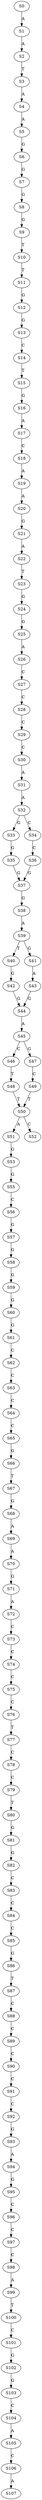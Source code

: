strict digraph  {
	S0 -> S1 [ label = A ];
	S1 -> S2 [ label = A ];
	S2 -> S3 [ label = T ];
	S3 -> S4 [ label = A ];
	S4 -> S5 [ label = A ];
	S5 -> S6 [ label = G ];
	S6 -> S7 [ label = G ];
	S7 -> S8 [ label = G ];
	S8 -> S9 [ label = G ];
	S9 -> S10 [ label = T ];
	S10 -> S11 [ label = T ];
	S11 -> S12 [ label = G ];
	S12 -> S13 [ label = G ];
	S13 -> S14 [ label = C ];
	S14 -> S15 [ label = T ];
	S15 -> S16 [ label = G ];
	S16 -> S17 [ label = A ];
	S17 -> S18 [ label = C ];
	S18 -> S19 [ label = A ];
	S19 -> S20 [ label = A ];
	S20 -> S21 [ label = G ];
	S21 -> S22 [ label = A ];
	S22 -> S23 [ label = T ];
	S23 -> S24 [ label = G ];
	S24 -> S25 [ label = G ];
	S25 -> S26 [ label = A ];
	S26 -> S27 [ label = C ];
	S27 -> S28 [ label = C ];
	S28 -> S29 [ label = C ];
	S29 -> S30 [ label = C ];
	S30 -> S31 [ label = A ];
	S31 -> S32 [ label = A ];
	S32 -> S33 [ label = G ];
	S32 -> S34 [ label = C ];
	S33 -> S35 [ label = G ];
	S34 -> S36 [ label = C ];
	S35 -> S37 [ label = G ];
	S36 -> S37 [ label = G ];
	S37 -> S38 [ label = G ];
	S38 -> S39 [ label = A ];
	S39 -> S40 [ label = T ];
	S39 -> S41 [ label = G ];
	S40 -> S42 [ label = G ];
	S41 -> S43 [ label = A ];
	S42 -> S44 [ label = G ];
	S43 -> S44 [ label = G ];
	S44 -> S45 [ label = A ];
	S45 -> S46 [ label = C ];
	S45 -> S47 [ label = G ];
	S46 -> S48 [ label = T ];
	S47 -> S49 [ label = C ];
	S48 -> S50 [ label = T ];
	S49 -> S50 [ label = T ];
	S50 -> S51 [ label = A ];
	S50 -> S52 [ label = C ];
	S51 -> S53 [ label = G ];
	S53 -> S55 [ label = G ];
	S55 -> S56 [ label = C ];
	S56 -> S57 [ label = G ];
	S57 -> S58 [ label = G ];
	S58 -> S59 [ label = G ];
	S59 -> S60 [ label = G ];
	S60 -> S61 [ label = G ];
	S61 -> S62 [ label = C ];
	S62 -> S63 [ label = C ];
	S63 -> S64 [ label = C ];
	S64 -> S65 [ label = C ];
	S65 -> S66 [ label = G ];
	S66 -> S67 [ label = T ];
	S67 -> S68 [ label = G ];
	S68 -> S69 [ label = A ];
	S69 -> S70 [ label = A ];
	S70 -> S71 [ label = G ];
	S71 -> S72 [ label = A ];
	S72 -> S73 [ label = C ];
	S73 -> S74 [ label = C ];
	S74 -> S75 [ label = C ];
	S75 -> S76 [ label = C ];
	S76 -> S77 [ label = T ];
	S77 -> S78 [ label = C ];
	S78 -> S79 [ label = C ];
	S79 -> S80 [ label = T ];
	S80 -> S81 [ label = G ];
	S81 -> S82 [ label = G ];
	S82 -> S83 [ label = C ];
	S83 -> S84 [ label = C ];
	S84 -> S85 [ label = C ];
	S85 -> S86 [ label = G ];
	S86 -> S87 [ label = T ];
	S87 -> S88 [ label = C ];
	S88 -> S89 [ label = C ];
	S89 -> S90 [ label = C ];
	S90 -> S91 [ label = C ];
	S91 -> S92 [ label = C ];
	S92 -> S93 [ label = G ];
	S93 -> S94 [ label = A ];
	S94 -> S95 [ label = G ];
	S95 -> S96 [ label = C ];
	S96 -> S97 [ label = C ];
	S97 -> S98 [ label = C ];
	S98 -> S99 [ label = A ];
	S99 -> S100 [ label = T ];
	S100 -> S101 [ label = C ];
	S101 -> S102 [ label = G ];
	S102 -> S103 [ label = G ];
	S103 -> S104 [ label = C ];
	S104 -> S105 [ label = A ];
	S105 -> S106 [ label = C ];
	S106 -> S107 [ label = A ];
}
